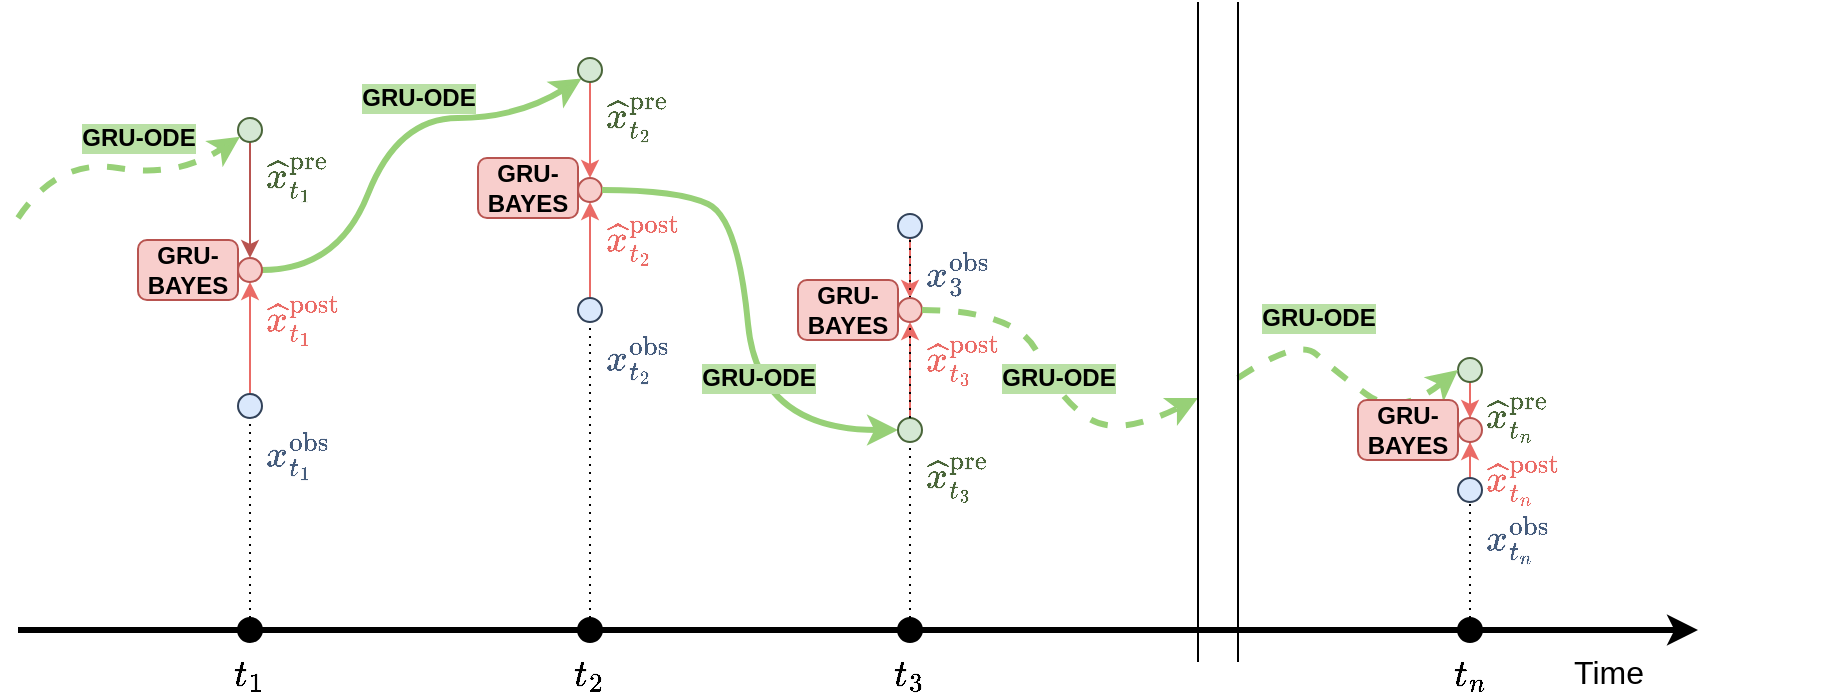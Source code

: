 <mxfile version="15.7.3" type="device"><diagram id="cc-PEFPFwWtNDFv6_Fzz" name="Page-1"><mxGraphModel dx="1800" dy="1033" grid="1" gridSize="10" guides="1" tooltips="1" connect="1" arrows="1" fold="1" page="1" pageScale="1" pageWidth="100" pageHeight="100" math="1" shadow="0"><root><mxCell id="0"/><mxCell id="1" parent="0"/><mxCell id="HabCbHJ1meXi7sehCJ2P-2" value="&lt;font style=&quot;font-size: 16px;&quot;&gt;Time&lt;/font&gt;" style="text;html=1;resizable=0;autosize=1;align=center;verticalAlign=middle;points=[];fillColor=none;strokeColor=none;rounded=0;fontSize=16;" vertex="1" parent="1"><mxGeometry x="390" y="345" width="50" height="20" as="geometry"/></mxCell><mxCell id="HabCbHJ1meXi7sehCJ2P-93" style="edgeStyle=orthogonalEdgeStyle;rounded=0;orthogonalLoop=1;jettySize=auto;html=1;entryX=0.5;entryY=1;entryDx=0;entryDy=0;labelBackgroundColor=#97D077;fontSize=16;fontColor=#EA6B66;strokeColor=#EA6B66;strokeWidth=1;" edge="1" parent="1" source="HabCbHJ1meXi7sehCJ2P-56" target="HabCbHJ1meXi7sehCJ2P-95"><mxGeometry relative="1" as="geometry"><mxPoint x="-264" y="148" as="targetPoint"/></mxGeometry></mxCell><mxCell id="HabCbHJ1meXi7sehCJ2P-56" value="&lt;font style=&quot;font-size: 16px;&quot;&gt;`x_{t_1}^\text{obs}`&lt;/font&gt;" style="ellipse;whiteSpace=wrap;html=1;aspect=fixed;fontSize=16;labelBackgroundColor=default;fillColor=#dae8fc;labelPosition=right;verticalLabelPosition=bottom;align=left;verticalAlign=top;horizontal=1;spacingBottom=0;strokeColor=#324259;fontColor=#465D7D;" vertex="1" parent="1"><mxGeometry x="-270" y="216" width="12" height="12" as="geometry"/></mxCell><mxCell id="HabCbHJ1meXi7sehCJ2P-55" value="`t_1`" style="ellipse;whiteSpace=wrap;html=1;aspect=fixed;fontSize=16;labelBackgroundColor=none;fillColor=#000000;labelPosition=center;verticalLabelPosition=bottom;align=center;verticalAlign=top;horizontal=1;spacingBottom=0;" vertex="1" parent="1"><mxGeometry x="-270" y="328" width="12" height="12" as="geometry"/></mxCell><mxCell id="HabCbHJ1meXi7sehCJ2P-62" value="" style="endArrow=classic;html=1;rounded=0;fontSize=16;strokeWidth=3;" edge="1" parent="1"><mxGeometry width="50" height="50" relative="1" as="geometry"><mxPoint x="-380" y="334" as="sourcePoint"/><mxPoint x="460" y="334" as="targetPoint"/></mxGeometry></mxCell><mxCell id="HabCbHJ1meXi7sehCJ2P-99" style="edgeStyle=orthogonalEdgeStyle;rounded=0;orthogonalLoop=1;jettySize=auto;html=1;entryX=0.5;entryY=1;entryDx=0;entryDy=0;labelBackgroundColor=#EA6B66;fontSize=16;fontColor=#EA6B66;strokeColor=#EA6B66;strokeWidth=1;" edge="1" parent="1" source="HabCbHJ1meXi7sehCJ2P-70" target="HabCbHJ1meXi7sehCJ2P-96"><mxGeometry relative="1" as="geometry"/></mxCell><mxCell id="HabCbHJ1meXi7sehCJ2P-70" value="&lt;font style=&quot;font-size: 16px;&quot;&gt;`x_{t_2}^\text{obs}`&lt;/font&gt;" style="ellipse;whiteSpace=wrap;html=1;aspect=fixed;fontSize=16;labelBackgroundColor=none;fillColor=#dae8fc;labelPosition=right;verticalLabelPosition=bottom;align=left;verticalAlign=top;horizontal=1;spacingBottom=0;strokeColor=#324259;fontColor=#465D7D;" vertex="1" parent="1"><mxGeometry x="-100" y="168" width="12" height="12" as="geometry"/></mxCell><mxCell id="HabCbHJ1meXi7sehCJ2P-71" value="`t_2`" style="ellipse;whiteSpace=wrap;html=1;aspect=fixed;fontSize=16;labelBackgroundColor=none;fillColor=#000000;labelPosition=center;verticalLabelPosition=bottom;align=center;verticalAlign=top;horizontal=1;spacingBottom=0;" vertex="1" parent="1"><mxGeometry x="-100" y="328" width="12" height="12" as="geometry"/></mxCell><mxCell id="HabCbHJ1meXi7sehCJ2P-109" style="edgeStyle=orthogonalEdgeStyle;rounded=0;orthogonalLoop=1;jettySize=auto;html=1;entryX=0.5;entryY=0;entryDx=0;entryDy=0;labelBackgroundColor=#B9E0A5;fontSize=16;fontColor=#97D077;strokeColor=#EA6B66;strokeWidth=1;" edge="1" parent="1" source="HabCbHJ1meXi7sehCJ2P-73" target="HabCbHJ1meXi7sehCJ2P-104"><mxGeometry relative="1" as="geometry"/></mxCell><mxCell id="HabCbHJ1meXi7sehCJ2P-73" value="&lt;font style=&quot;font-size: 16px;&quot;&gt;`x_3^\text{obs}`&lt;/font&gt;" style="ellipse;whiteSpace=wrap;html=1;aspect=fixed;fontSize=16;labelBackgroundColor=none;fillColor=#dae8fc;labelPosition=right;verticalLabelPosition=bottom;align=left;verticalAlign=top;horizontal=1;spacingBottom=0;strokeColor=#324259;fontColor=#465D7D;" vertex="1" parent="1"><mxGeometry x="60" y="126" width="12" height="12" as="geometry"/></mxCell><mxCell id="HabCbHJ1meXi7sehCJ2P-74" value="`t_3`" style="ellipse;whiteSpace=wrap;html=1;aspect=fixed;fontSize=16;labelBackgroundColor=none;fillColor=#000000;labelPosition=center;verticalLabelPosition=bottom;align=center;verticalAlign=top;horizontal=1;spacingBottom=0;" vertex="1" parent="1"><mxGeometry x="60" y="328" width="12" height="12" as="geometry"/></mxCell><mxCell id="HabCbHJ1meXi7sehCJ2P-76" value="&lt;font style=&quot;font-size: 12px;&quot;&gt;GRU-ODE&lt;/font&gt;" style="curved=1;endArrow=classic;html=1;rounded=0;fontSize=12;strokeWidth=3;exitX=1;exitY=0.5;exitDx=0;exitDy=0;strokeColor=#97D077;labelBackgroundColor=#B9E0A5;labelPosition=center;verticalLabelPosition=middle;align=center;verticalAlign=middle;fontColor=#000000;entryX=0;entryY=1;entryDx=0;entryDy=0;fontStyle=1" edge="1" parent="1" source="HabCbHJ1meXi7sehCJ2P-95" target="HabCbHJ1meXi7sehCJ2P-77"><mxGeometry x="0.195" y="10" width="50" height="50" relative="1" as="geometry"><mxPoint x="-239" y="133" as="sourcePoint"/><mxPoint x="-130" y="64" as="targetPoint"/><Array as="points"><mxPoint x="-220" y="154"/><mxPoint x="-190" y="78"/><mxPoint x="-130" y="78"/></Array><mxPoint as="offset"/></mxGeometry></mxCell><mxCell id="HabCbHJ1meXi7sehCJ2P-100" style="edgeStyle=orthogonalEdgeStyle;rounded=0;orthogonalLoop=1;jettySize=auto;html=1;entryX=0.5;entryY=0;entryDx=0;entryDy=0;labelBackgroundColor=#EA6B66;fontSize=16;fontColor=#EA6B66;strokeColor=#EA6B66;strokeWidth=1;" edge="1" parent="1" source="HabCbHJ1meXi7sehCJ2P-77" target="HabCbHJ1meXi7sehCJ2P-96"><mxGeometry relative="1" as="geometry"/></mxCell><mxCell id="HabCbHJ1meXi7sehCJ2P-77" value="&lt;font style=&quot;font-size: 16px&quot;&gt;`\hat{x}_{t_2}^\text{pre}`&lt;/font&gt;" style="ellipse;whiteSpace=wrap;html=1;aspect=fixed;fontSize=16;labelBackgroundColor=none;fillColor=#d5e8d4;labelPosition=right;verticalLabelPosition=bottom;align=left;verticalAlign=top;horizontal=1;spacingBottom=0;strokeColor=#4A663A;fontColor=#4A663A;" vertex="1" parent="1"><mxGeometry x="-100" y="48" width="12" height="12" as="geometry"/></mxCell><mxCell id="HabCbHJ1meXi7sehCJ2P-92" style="edgeStyle=orthogonalEdgeStyle;rounded=0;orthogonalLoop=1;jettySize=auto;html=1;entryX=0.5;entryY=0;entryDx=0;entryDy=0;labelBackgroundColor=#97D077;fontSize=16;fontColor=#EA6B66;strokeColor=#b85450;strokeWidth=1;fillColor=#f8cecc;" edge="1" parent="1" source="HabCbHJ1meXi7sehCJ2P-78" target="HabCbHJ1meXi7sehCJ2P-95"><mxGeometry relative="1" as="geometry"><mxPoint x="-264" y="118" as="targetPoint"/></mxGeometry></mxCell><mxCell id="HabCbHJ1meXi7sehCJ2P-78" value="&lt;font style=&quot;font-size: 16px;&quot;&gt;`\hat{x}_{t_1}^\text{pre}`&lt;/font&gt;" style="ellipse;whiteSpace=wrap;html=1;aspect=fixed;fontSize=16;labelBackgroundColor=none;fillColor=#d5e8d4;labelPosition=right;verticalLabelPosition=bottom;align=left;verticalAlign=top;horizontal=1;spacingBottom=0;strokeColor=#4A663A;fontColor=#4A663A;" vertex="1" parent="1"><mxGeometry x="-270" y="78" width="12" height="12" as="geometry"/></mxCell><mxCell id="HabCbHJ1meXi7sehCJ2P-80" value="" style="endArrow=none;dashed=1;html=1;dashPattern=1 3;strokeWidth=1;rounded=0;labelBackgroundColor=#97D077;fontSize=16;entryX=0.5;entryY=1;entryDx=0;entryDy=0;exitX=0.5;exitY=0;exitDx=0;exitDy=0;" edge="1" parent="1" source="HabCbHJ1meXi7sehCJ2P-55" target="HabCbHJ1meXi7sehCJ2P-56"><mxGeometry width="50" height="50" relative="1" as="geometry"><mxPoint x="-100" y="188" as="sourcePoint"/><mxPoint x="-50" y="138" as="targetPoint"/></mxGeometry></mxCell><mxCell id="HabCbHJ1meXi7sehCJ2P-81" value="" style="endArrow=none;dashed=1;html=1;dashPattern=1 3;strokeWidth=1;rounded=0;labelBackgroundColor=#97D077;fontSize=16;entryX=0.5;entryY=1;entryDx=0;entryDy=0;exitX=0.5;exitY=0;exitDx=0;exitDy=0;" edge="1" parent="1" source="HabCbHJ1meXi7sehCJ2P-71" target="HabCbHJ1meXi7sehCJ2P-70"><mxGeometry width="50" height="50" relative="1" as="geometry"><mxPoint x="-140" y="306" as="sourcePoint"/><mxPoint x="-140" y="188" as="targetPoint"/></mxGeometry></mxCell><mxCell id="HabCbHJ1meXi7sehCJ2P-82" value="" style="endArrow=none;dashed=1;html=1;dashPattern=1 3;strokeWidth=1;rounded=0;labelBackgroundColor=#97D077;fontSize=16;entryX=0.5;entryY=1;entryDx=0;entryDy=0;exitX=0.5;exitY=0;exitDx=0;exitDy=0;startArrow=none;" edge="1" parent="1" source="HabCbHJ1meXi7sehCJ2P-104" target="HabCbHJ1meXi7sehCJ2P-73"><mxGeometry width="50" height="50" relative="1" as="geometry"><mxPoint x="10" y="316" as="sourcePoint"/><mxPoint x="10" y="168" as="targetPoint"/></mxGeometry></mxCell><mxCell id="HabCbHJ1meXi7sehCJ2P-94" value="&lt;font style=&quot;font-size: 12px;&quot;&gt;GRU-BAYES&lt;/font&gt;" style="rounded=1;whiteSpace=wrap;html=1;labelBackgroundColor=none;fontSize=12;fillColor=#f8cecc;verticalAlign=middle;strokeColor=#b85450;fontStyle=1" vertex="1" parent="1"><mxGeometry x="-320" y="139" width="50" height="30" as="geometry"/></mxCell><mxCell id="HabCbHJ1meXi7sehCJ2P-95" value="&lt;font style=&quot;font-size: 16px;&quot;&gt;`\hat{x}_{t_1}^\text{post}`&lt;/font&gt;" style="ellipse;whiteSpace=wrap;html=1;aspect=fixed;fontSize=16;labelBackgroundColor=none;fillColor=#f8cecc;labelPosition=right;verticalLabelPosition=bottom;align=left;verticalAlign=top;horizontal=1;spacingBottom=0;strokeColor=#b85450;fontColor=#EA6B66;" vertex="1" parent="1"><mxGeometry x="-270" y="148" width="12" height="12" as="geometry"/></mxCell><mxCell id="HabCbHJ1meXi7sehCJ2P-96" value="&lt;font style=&quot;font-size: 16px&quot;&gt;`\hat{x}_{t_2}^\text{post}`&lt;/font&gt;" style="ellipse;whiteSpace=wrap;html=1;aspect=fixed;fontSize=16;labelBackgroundColor=none;fillColor=#f8cecc;labelPosition=right;verticalLabelPosition=bottom;align=left;verticalAlign=top;horizontal=1;spacingBottom=0;strokeColor=#b85450;fontColor=#EA6B66;" vertex="1" parent="1"><mxGeometry x="-100" y="108" width="12" height="12" as="geometry"/></mxCell><mxCell id="HabCbHJ1meXi7sehCJ2P-101" value="&lt;font style=&quot;font-size: 12px;&quot;&gt;GRU-ODE&lt;/font&gt;" style="curved=1;endArrow=classic;html=1;rounded=0;fontSize=12;strokeWidth=3;strokeColor=#97D077;labelBackgroundColor=#B9E0A5;labelPosition=center;verticalLabelPosition=middle;align=center;verticalAlign=middle;fontColor=#000000;entryX=0;entryY=0.5;entryDx=0;entryDy=0;exitX=1;exitY=0.5;exitDx=0;exitDy=0;fontStyle=1" edge="1" parent="1" source="HabCbHJ1meXi7sehCJ2P-96" target="HabCbHJ1meXi7sehCJ2P-102"><mxGeometry x="0.225" y="2" width="50" height="50" relative="1" as="geometry"><mxPoint x="-80" y="114" as="sourcePoint"/><mxPoint x="50" y="144" as="targetPoint"/><Array as="points"><mxPoint x="-50" y="114"/><mxPoint x="-20" y="128"/><mxPoint x="-10" y="234"/></Array><mxPoint as="offset"/></mxGeometry></mxCell><mxCell id="HabCbHJ1meXi7sehCJ2P-107" style="edgeStyle=orthogonalEdgeStyle;rounded=0;orthogonalLoop=1;jettySize=auto;html=1;entryX=0.5;entryY=1;entryDx=0;entryDy=0;labelBackgroundColor=#B9E0A5;fontSize=16;fontColor=#97D077;strokeColor=#EA6B66;strokeWidth=1;" edge="1" parent="1" source="HabCbHJ1meXi7sehCJ2P-102" target="HabCbHJ1meXi7sehCJ2P-104"><mxGeometry relative="1" as="geometry"/></mxCell><mxCell id="HabCbHJ1meXi7sehCJ2P-102" value="&lt;font style=&quot;font-size: 16px&quot;&gt;`\hat{x}_{t_3}^\text{pre}`&lt;/font&gt;" style="ellipse;whiteSpace=wrap;html=1;aspect=fixed;fontSize=16;labelBackgroundColor=none;fillColor=#d5e8d4;labelPosition=right;verticalLabelPosition=bottom;align=left;verticalAlign=top;horizontal=1;spacingBottom=0;strokeColor=#4A663A;fontColor=#4A663A;" vertex="1" parent="1"><mxGeometry x="60" y="228" width="12" height="12" as="geometry"/></mxCell><mxCell id="HabCbHJ1meXi7sehCJ2P-103" value="" style="endArrow=none;dashed=1;html=1;dashPattern=1 3;strokeWidth=1;rounded=0;labelBackgroundColor=#97D077;fontSize=16;entryX=0.5;entryY=1;entryDx=0;entryDy=0;exitX=0.5;exitY=0;exitDx=0;exitDy=0;" edge="1" parent="1" source="HabCbHJ1meXi7sehCJ2P-74" target="HabCbHJ1meXi7sehCJ2P-102"><mxGeometry width="50" height="50" relative="1" as="geometry"><mxPoint x="66" y="328" as="sourcePoint"/><mxPoint x="66" y="58" as="targetPoint"/></mxGeometry></mxCell><mxCell id="HabCbHJ1meXi7sehCJ2P-104" value="&lt;font style=&quot;font-size: 16px&quot;&gt;`\hat{x}_{t_3}^\text{post}`&lt;/font&gt;" style="ellipse;whiteSpace=wrap;html=1;aspect=fixed;fontSize=16;labelBackgroundColor=none;fillColor=#f8cecc;labelPosition=right;verticalLabelPosition=bottom;align=left;verticalAlign=top;horizontal=1;spacingBottom=0;strokeColor=#b85450;fontColor=#EA6B66;" vertex="1" parent="1"><mxGeometry x="60" y="168" width="12" height="12" as="geometry"/></mxCell><mxCell id="HabCbHJ1meXi7sehCJ2P-105" value="" style="endArrow=none;dashed=1;html=1;dashPattern=1 3;strokeWidth=1;rounded=0;labelBackgroundColor=#97D077;fontSize=16;entryX=0.5;entryY=1;entryDx=0;entryDy=0;exitX=0.5;exitY=0;exitDx=0;exitDy=0;startArrow=none;" edge="1" parent="1" source="HabCbHJ1meXi7sehCJ2P-102" target="HabCbHJ1meXi7sehCJ2P-104"><mxGeometry width="50" height="50" relative="1" as="geometry"><mxPoint x="66" y="138" as="sourcePoint"/><mxPoint x="66" y="58" as="targetPoint"/></mxGeometry></mxCell><mxCell id="HabCbHJ1meXi7sehCJ2P-110" value="&lt;font style=&quot;font-size: 12px;&quot;&gt;GRU-ODE&lt;/font&gt;" style="curved=1;endArrow=classic;html=1;rounded=0;fontSize=12;strokeWidth=3;strokeColor=#97D077;labelBackgroundColor=#B9E0A5;labelPosition=center;verticalLabelPosition=middle;align=center;verticalAlign=middle;fontColor=#000000;fontStyle=1;dashed=1;" edge="1" parent="1" target="HabCbHJ1meXi7sehCJ2P-78"><mxGeometry x="0.101" y="16" width="50" height="50" relative="1" as="geometry"><mxPoint x="-380" y="128" as="sourcePoint"/><mxPoint x="-289.0" y="70.0" as="targetPoint"/><Array as="points"><mxPoint x="-360" y="98"/><mxPoint x="-300" y="108"/></Array><mxPoint as="offset"/></mxGeometry></mxCell><mxCell id="HabCbHJ1meXi7sehCJ2P-122" style="edgeStyle=orthogonalEdgeStyle;rounded=0;orthogonalLoop=1;jettySize=auto;html=1;entryX=0.5;entryY=1;entryDx=0;entryDy=0;labelBackgroundColor=#EA6B66;fontSize=16;fontColor=#EA6B66;strokeColor=#EA6B66;strokeWidth=1;" edge="1" parent="1" source="HabCbHJ1meXi7sehCJ2P-123" target="HabCbHJ1meXi7sehCJ2P-128"><mxGeometry relative="1" as="geometry"/></mxCell><mxCell id="HabCbHJ1meXi7sehCJ2P-123" value="&lt;font style=&quot;font-size: 16px&quot;&gt;`x_{t_n}^\text{obs}`&lt;/font&gt;" style="ellipse;whiteSpace=wrap;html=1;aspect=fixed;fontSize=16;labelBackgroundColor=none;fillColor=#dae8fc;labelPosition=right;verticalLabelPosition=bottom;align=left;verticalAlign=top;horizontal=1;spacingBottom=0;strokeColor=#324259;fontColor=#465D7D;" vertex="1" parent="1"><mxGeometry x="340" y="258" width="12" height="12" as="geometry"/></mxCell><mxCell id="HabCbHJ1meXi7sehCJ2P-124" value="`t_n`" style="ellipse;whiteSpace=wrap;html=1;aspect=fixed;fontSize=16;labelBackgroundColor=none;fillColor=#000000;labelPosition=center;verticalLabelPosition=bottom;align=center;verticalAlign=top;horizontal=1;spacingBottom=0;" vertex="1" parent="1"><mxGeometry x="340" y="328" width="12" height="12" as="geometry"/></mxCell><mxCell id="HabCbHJ1meXi7sehCJ2P-125" style="edgeStyle=orthogonalEdgeStyle;rounded=0;orthogonalLoop=1;jettySize=auto;html=1;entryX=0.5;entryY=0;entryDx=0;entryDy=0;labelBackgroundColor=#EA6B66;fontSize=16;fontColor=#EA6B66;strokeColor=#EA6B66;strokeWidth=1;" edge="1" parent="1" source="HabCbHJ1meXi7sehCJ2P-126" target="HabCbHJ1meXi7sehCJ2P-128"><mxGeometry relative="1" as="geometry"/></mxCell><mxCell id="HabCbHJ1meXi7sehCJ2P-126" value="&lt;font style=&quot;font-size: 16px&quot;&gt;`\hat{x}_{t_n}^\text{pre}`&lt;/font&gt;" style="ellipse;whiteSpace=wrap;html=1;aspect=fixed;fontSize=16;labelBackgroundColor=none;fillColor=#d5e8d4;labelPosition=right;verticalLabelPosition=bottom;align=left;verticalAlign=top;horizontal=1;spacingBottom=0;strokeColor=#4A663A;fontColor=#4A663A;" vertex="1" parent="1"><mxGeometry x="340" y="198" width="12" height="12" as="geometry"/></mxCell><mxCell id="HabCbHJ1meXi7sehCJ2P-127" value="" style="endArrow=none;dashed=1;html=1;dashPattern=1 3;strokeWidth=1;rounded=0;labelBackgroundColor=#97D077;fontSize=16;entryX=0.5;entryY=1;entryDx=0;entryDy=0;exitX=0.5;exitY=0;exitDx=0;exitDy=0;" edge="1" parent="1" source="HabCbHJ1meXi7sehCJ2P-124" target="HabCbHJ1meXi7sehCJ2P-123"><mxGeometry width="50" height="50" relative="1" as="geometry"><mxPoint x="300" y="306" as="sourcePoint"/><mxPoint x="300" y="188" as="targetPoint"/></mxGeometry></mxCell><mxCell id="HabCbHJ1meXi7sehCJ2P-128" value="&lt;font style=&quot;font-size: 16px&quot;&gt;`\hat{x}_{t_n}^\text{post}`&lt;/font&gt;" style="ellipse;whiteSpace=wrap;html=1;aspect=fixed;fontSize=16;labelBackgroundColor=none;fillColor=#f8cecc;labelPosition=right;verticalLabelPosition=bottom;align=left;verticalAlign=top;horizontal=1;spacingBottom=0;strokeColor=#b85450;fontColor=#EA6B66;" vertex="1" parent="1"><mxGeometry x="340" y="228" width="12" height="12" as="geometry"/></mxCell><mxCell id="HabCbHJ1meXi7sehCJ2P-129" value="&lt;font style=&quot;font-size: 12px;&quot;&gt;GRU-ODE&lt;/font&gt;" style="curved=1;endArrow=classic;html=1;rounded=0;fontSize=12;strokeWidth=3;strokeColor=#97D077;labelBackgroundColor=#B9E0A5;labelPosition=center;verticalLabelPosition=middle;align=center;verticalAlign=middle;fontColor=#000000;exitX=1;exitY=0.5;exitDx=0;exitDy=0;fontStyle=1;dashed=1;" edge="1" parent="1" source="HabCbHJ1meXi7sehCJ2P-104"><mxGeometry x="-0.015" y="4" width="50" height="50" relative="1" as="geometry"><mxPoint x="100" y="132" as="sourcePoint"/><mxPoint x="210" y="218" as="targetPoint"/><Array as="points"><mxPoint x="120" y="174"/><mxPoint x="140" y="218"/><mxPoint x="170" y="238"/></Array><mxPoint as="offset"/></mxGeometry></mxCell><mxCell id="HabCbHJ1meXi7sehCJ2P-130" value="&lt;font style=&quot;font-size: 12px;&quot;&gt;GRU-ODE&lt;/font&gt;" style="curved=1;endArrow=classic;html=1;rounded=0;fontSize=12;strokeWidth=3;strokeColor=#97D077;labelBackgroundColor=#B9E0A5;labelPosition=center;verticalLabelPosition=middle;align=center;verticalAlign=middle;fontColor=#000000;entryX=0;entryY=0.5;entryDx=0;entryDy=0;fontStyle=1;dashed=1;" edge="1" parent="1" target="HabCbHJ1meXi7sehCJ2P-126"><mxGeometry x="-0.468" y="14" width="50" height="50" relative="1" as="geometry"><mxPoint x="230" y="208" as="sourcePoint"/><mxPoint x="328" y="214" as="targetPoint"/><Array as="points"><mxPoint x="260" y="188"/><mxPoint x="278" y="204"/><mxPoint x="310" y="228"/></Array><mxPoint as="offset"/></mxGeometry></mxCell><mxCell id="HabCbHJ1meXi7sehCJ2P-134" value="" style="endArrow=none;html=1;rounded=0;labelBackgroundColor=#B9E0A5;fontSize=12;fontColor=#465D7D;strokeColor=#000000;strokeWidth=1;" edge="1" parent="1"><mxGeometry width="50" height="50" relative="1" as="geometry"><mxPoint x="210" y="350" as="sourcePoint"/><mxPoint x="210" y="20" as="targetPoint"/></mxGeometry></mxCell><mxCell id="HabCbHJ1meXi7sehCJ2P-135" value="" style="endArrow=none;html=1;rounded=0;labelBackgroundColor=#B9E0A5;fontSize=12;fontColor=#465D7D;strokeColor=#000000;strokeWidth=1;" edge="1" parent="1"><mxGeometry width="50" height="50" relative="1" as="geometry"><mxPoint x="230" y="350" as="sourcePoint"/><mxPoint x="230" y="20" as="targetPoint"/></mxGeometry></mxCell><mxCell id="HabCbHJ1meXi7sehCJ2P-137" value="&lt;font style=&quot;font-size: 12px;&quot;&gt;GRU-BAYES&lt;/font&gt;" style="rounded=1;whiteSpace=wrap;html=1;labelBackgroundColor=none;fontSize=12;fillColor=#f8cecc;verticalAlign=middle;strokeColor=#b85450;fontStyle=1" vertex="1" parent="1"><mxGeometry x="-150" y="98" width="50" height="30" as="geometry"/></mxCell><mxCell id="HabCbHJ1meXi7sehCJ2P-138" value="&lt;font style=&quot;font-size: 12px;&quot;&gt;GRU-BAYES&lt;/font&gt;" style="rounded=1;whiteSpace=wrap;html=1;labelBackgroundColor=none;fontSize=12;fillColor=#f8cecc;verticalAlign=middle;strokeColor=#b85450;fontStyle=1" vertex="1" parent="1"><mxGeometry x="10" y="159" width="50" height="30" as="geometry"/></mxCell><mxCell id="HabCbHJ1meXi7sehCJ2P-139" value="&lt;font style=&quot;font-size: 12px;&quot;&gt;GRU-BAYES&lt;/font&gt;" style="rounded=1;whiteSpace=wrap;html=1;labelBackgroundColor=none;fontSize=12;fillColor=#f8cecc;verticalAlign=middle;strokeColor=#b85450;fontStyle=1" vertex="1" parent="1"><mxGeometry x="290" y="219" width="50" height="30" as="geometry"/></mxCell></root></mxGraphModel></diagram></mxfile>
